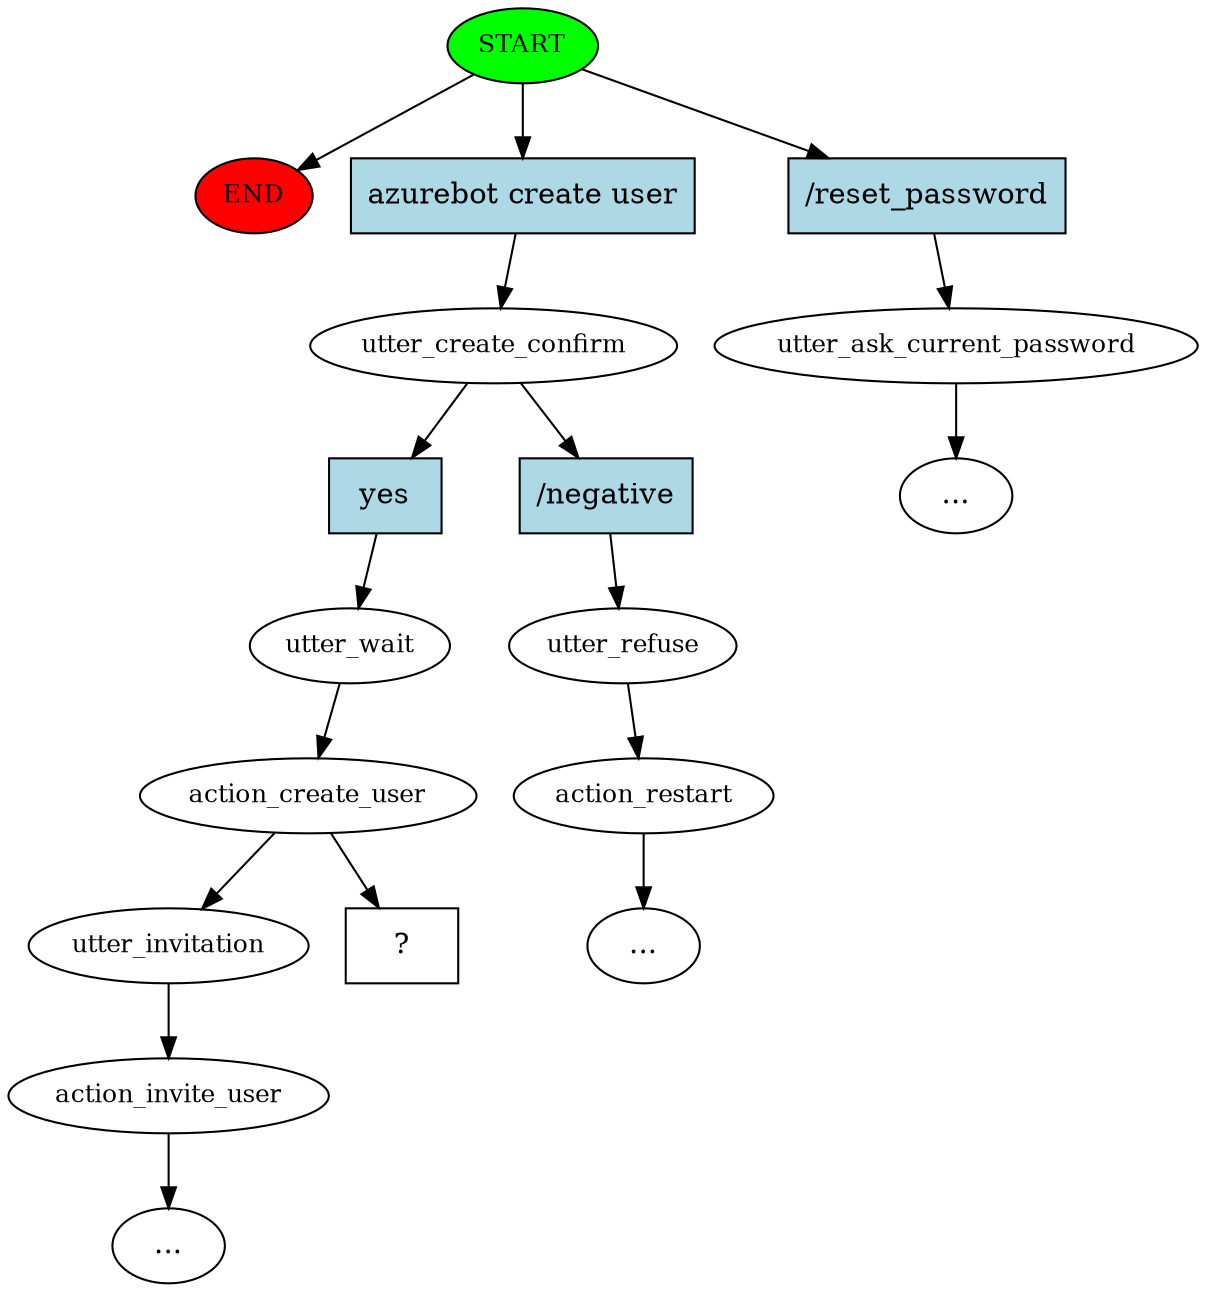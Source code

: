 digraph  {
0 [class="start active", fillcolor=green, fontsize=12, label=START, style=filled];
"-1" [class=end, fillcolor=red, fontsize=12, label=END, style=filled];
1 [class=active, fontsize=12, label=utter_create_confirm];
2 [class=active, fontsize=12, label=utter_wait];
3 [class=active, fontsize=12, label=action_create_user];
4 [class="", fontsize=12, label=utter_invitation];
5 [class="", fontsize=12, label=action_invite_user];
"-3" [class=ellipsis, label="..."];
6 [class="", fontsize=12, label=utter_ask_current_password];
8 [class="", fontsize=12, label=utter_refuse];
9 [class="", fontsize=12, label=action_restart];
"-5" [class=ellipsis, label="..."];
"-6" [class=ellipsis, label="..."];
14 [class="intent dashed active", label="  ?  ", shape=rect];
15 [class="intent active", fillcolor=lightblue, label="azurebot\ create\ user", shape=rect, style=filled];
16 [class=intent, fillcolor=lightblue, label="/reset_password", shape=rect, style=filled];
17 [class="intent active", fillcolor=lightblue, label=yes, shape=rect, style=filled];
18 [class=intent, fillcolor=lightblue, label="/negative", shape=rect, style=filled];
0 -> "-1"  [class="", key=NONE, label=""];
0 -> 15  [class=active, key=0];
0 -> 16  [class="", key=0];
1 -> 17  [class=active, key=0];
1 -> 18  [class="", key=0];
2 -> 3  [class=active, key=NONE, label=""];
3 -> 4  [class="", key=NONE, label=""];
3 -> 14  [class=active, key=NONE, label=""];
4 -> 5  [class="", key=NONE, label=""];
5 -> "-3"  [class="", key=NONE, label=""];
6 -> "-6"  [class="", key=NONE, label=""];
8 -> 9  [class="", key=NONE, label=""];
9 -> "-5"  [class="", key=NONE, label=""];
15 -> 1  [class=active, key=0];
16 -> 6  [class="", key=0];
17 -> 2  [class=active, key=0];
18 -> 8  [class="", key=0];
}
